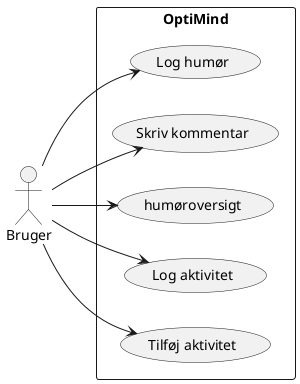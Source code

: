 @startuml 


left to right direction


actor Bruger

rectangle OptiMind{
  Bruger --> (Log humør)
  Bruger --> (Skriv kommentar)
  Bruger --> (humøroversigt)
  Bruger --> (Log aktivitet)
  Bruger --> (Tilføj aktivitet)

  

}
@enduml
